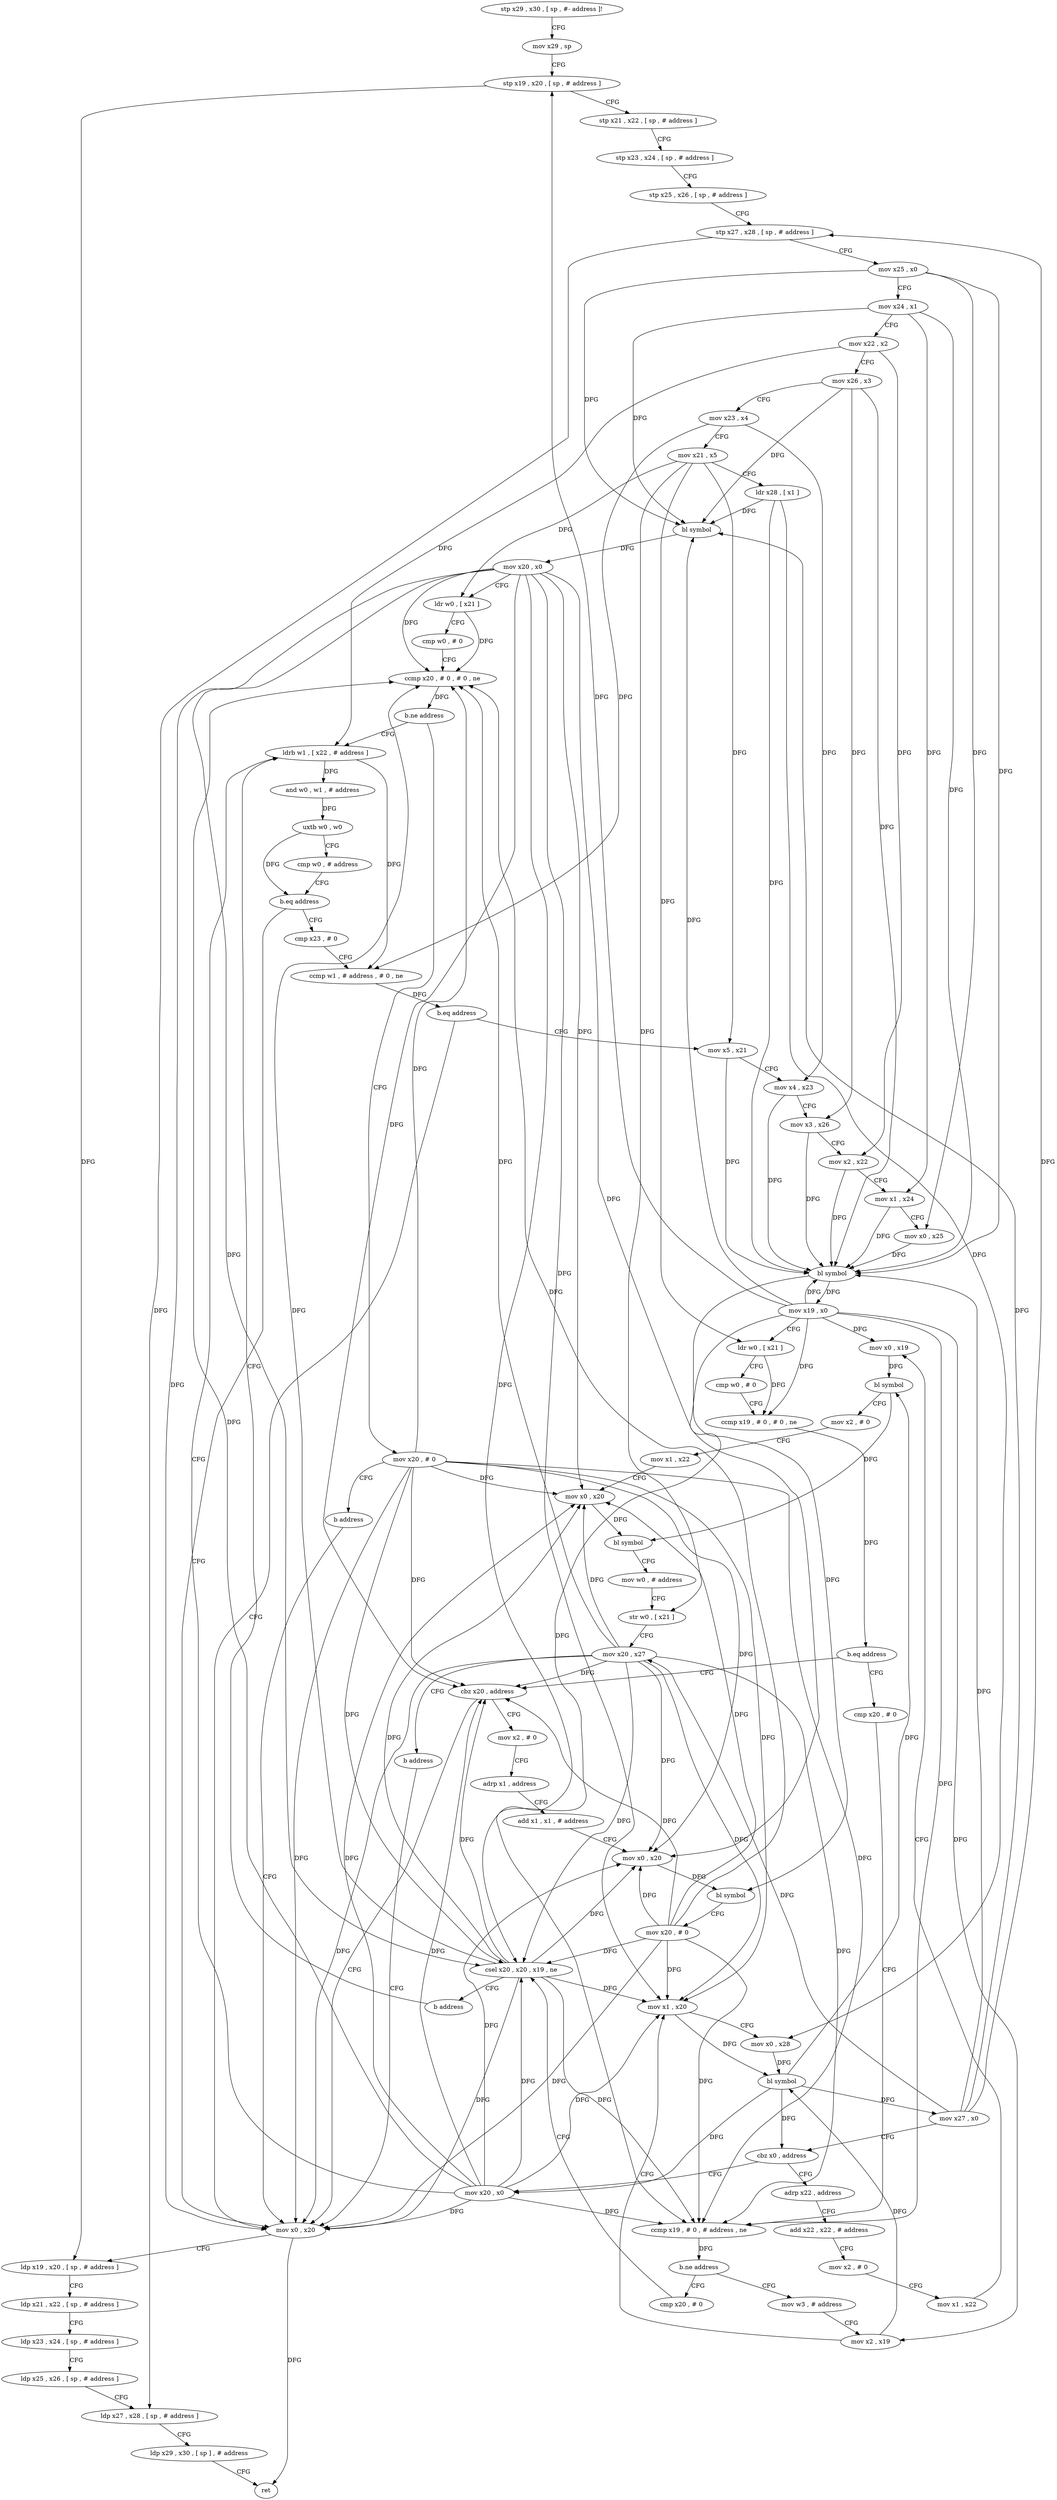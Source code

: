 digraph "func" {
"4363976" [label = "stp x29 , x30 , [ sp , #- address ]!" ]
"4363980" [label = "mov x29 , sp" ]
"4363984" [label = "stp x19 , x20 , [ sp , # address ]" ]
"4363988" [label = "stp x21 , x22 , [ sp , # address ]" ]
"4363992" [label = "stp x23 , x24 , [ sp , # address ]" ]
"4363996" [label = "stp x25 , x26 , [ sp , # address ]" ]
"4364000" [label = "stp x27 , x28 , [ sp , # address ]" ]
"4364004" [label = "mov x25 , x0" ]
"4364008" [label = "mov x24 , x1" ]
"4364012" [label = "mov x22 , x2" ]
"4364016" [label = "mov x26 , x3" ]
"4364020" [label = "mov x23 , x4" ]
"4364024" [label = "mov x21 , x5" ]
"4364028" [label = "ldr x28 , [ x1 ]" ]
"4364032" [label = "bl symbol" ]
"4364036" [label = "mov x20 , x0" ]
"4364040" [label = "ldr w0 , [ x21 ]" ]
"4364044" [label = "cmp w0 , # 0" ]
"4364048" [label = "ccmp x20 , # 0 , # 0 , ne" ]
"4364052" [label = "b.ne address" ]
"4364156" [label = "ldrb w1 , [ x22 , # address ]" ]
"4364056" [label = "mov x20 , # 0" ]
"4364160" [label = "and w0 , w1 , # address" ]
"4364164" [label = "uxtb w0 , w0" ]
"4364168" [label = "cmp w0 , # address" ]
"4364172" [label = "b.eq address" ]
"4364092" [label = "mov x0 , x20" ]
"4364176" [label = "cmp x23 , # 0" ]
"4364060" [label = "b address" ]
"4364096" [label = "ldp x19 , x20 , [ sp , # address ]" ]
"4364100" [label = "ldp x21 , x22 , [ sp , # address ]" ]
"4364104" [label = "ldp x23 , x24 , [ sp , # address ]" ]
"4364108" [label = "ldp x25 , x26 , [ sp , # address ]" ]
"4364112" [label = "ldp x27 , x28 , [ sp , # address ]" ]
"4364116" [label = "ldp x29 , x30 , [ sp ] , # address" ]
"4364120" [label = "ret" ]
"4364180" [label = "ccmp w1 , # address , # 0 , ne" ]
"4364184" [label = "b.eq address" ]
"4364188" [label = "mov x5 , x21" ]
"4364192" [label = "mov x4 , x23" ]
"4364196" [label = "mov x3 , x26" ]
"4364200" [label = "mov x2 , x22" ]
"4364204" [label = "mov x1 , x24" ]
"4364208" [label = "mov x0 , x25" ]
"4364212" [label = "bl symbol" ]
"4364216" [label = "mov x19 , x0" ]
"4364220" [label = "ldr w0 , [ x21 ]" ]
"4364224" [label = "cmp w0 , # 0" ]
"4364228" [label = "ccmp x19 , # 0 , # 0 , ne" ]
"4364232" [label = "b.eq address" ]
"4364064" [label = "cbz x20 , address" ]
"4364236" [label = "cmp x20 , # 0" ]
"4364068" [label = "mov x2 , # 0" ]
"4364240" [label = "ccmp x19 , # 0 , # address , ne" ]
"4364244" [label = "b.ne address" ]
"4364124" [label = "mov w3 , # address" ]
"4364248" [label = "cmp x20 , # 0" ]
"4364072" [label = "adrp x1 , address" ]
"4364076" [label = "add x1 , x1 , # address" ]
"4364080" [label = "mov x0 , x20" ]
"4364084" [label = "bl symbol" ]
"4364088" [label = "mov x20 , # 0" ]
"4364128" [label = "mov x2 , x19" ]
"4364132" [label = "mov x1 , x20" ]
"4364136" [label = "mov x0 , x28" ]
"4364140" [label = "bl symbol" ]
"4364144" [label = "mov x27 , x0" ]
"4364148" [label = "cbz x0 , address" ]
"4364260" [label = "adrp x22 , address" ]
"4364152" [label = "mov x20 , x0" ]
"4364252" [label = "csel x20 , x20 , x19 , ne" ]
"4364256" [label = "b address" ]
"4364264" [label = "add x22 , x22 , # address" ]
"4364268" [label = "mov x2 , # 0" ]
"4364272" [label = "mov x1 , x22" ]
"4364276" [label = "mov x0 , x19" ]
"4364280" [label = "bl symbol" ]
"4364284" [label = "mov x2 , # 0" ]
"4364288" [label = "mov x1 , x22" ]
"4364292" [label = "mov x0 , x20" ]
"4364296" [label = "bl symbol" ]
"4364300" [label = "mov w0 , # address" ]
"4364304" [label = "str w0 , [ x21 ]" ]
"4364308" [label = "mov x20 , x27" ]
"4364312" [label = "b address" ]
"4363976" -> "4363980" [ label = "CFG" ]
"4363980" -> "4363984" [ label = "CFG" ]
"4363984" -> "4363988" [ label = "CFG" ]
"4363984" -> "4364096" [ label = "DFG" ]
"4363988" -> "4363992" [ label = "CFG" ]
"4363992" -> "4363996" [ label = "CFG" ]
"4363996" -> "4364000" [ label = "CFG" ]
"4364000" -> "4364004" [ label = "CFG" ]
"4364000" -> "4364112" [ label = "DFG" ]
"4364004" -> "4364008" [ label = "CFG" ]
"4364004" -> "4364032" [ label = "DFG" ]
"4364004" -> "4364208" [ label = "DFG" ]
"4364004" -> "4364212" [ label = "DFG" ]
"4364008" -> "4364012" [ label = "CFG" ]
"4364008" -> "4364032" [ label = "DFG" ]
"4364008" -> "4364204" [ label = "DFG" ]
"4364008" -> "4364212" [ label = "DFG" ]
"4364012" -> "4364016" [ label = "CFG" ]
"4364012" -> "4364156" [ label = "DFG" ]
"4364012" -> "4364200" [ label = "DFG" ]
"4364016" -> "4364020" [ label = "CFG" ]
"4364016" -> "4364032" [ label = "DFG" ]
"4364016" -> "4364196" [ label = "DFG" ]
"4364016" -> "4364212" [ label = "DFG" ]
"4364020" -> "4364024" [ label = "CFG" ]
"4364020" -> "4364180" [ label = "DFG" ]
"4364020" -> "4364192" [ label = "DFG" ]
"4364024" -> "4364028" [ label = "CFG" ]
"4364024" -> "4364040" [ label = "DFG" ]
"4364024" -> "4364188" [ label = "DFG" ]
"4364024" -> "4364220" [ label = "DFG" ]
"4364024" -> "4364304" [ label = "DFG" ]
"4364028" -> "4364032" [ label = "DFG" ]
"4364028" -> "4364212" [ label = "DFG" ]
"4364028" -> "4364136" [ label = "DFG" ]
"4364032" -> "4364036" [ label = "DFG" ]
"4364036" -> "4364040" [ label = "CFG" ]
"4364036" -> "4364048" [ label = "DFG" ]
"4364036" -> "4364092" [ label = "DFG" ]
"4364036" -> "4364064" [ label = "DFG" ]
"4364036" -> "4364240" [ label = "DFG" ]
"4364036" -> "4364080" [ label = "DFG" ]
"4364036" -> "4364132" [ label = "DFG" ]
"4364036" -> "4364252" [ label = "DFG" ]
"4364036" -> "4364292" [ label = "DFG" ]
"4364040" -> "4364044" [ label = "CFG" ]
"4364040" -> "4364048" [ label = "DFG" ]
"4364044" -> "4364048" [ label = "CFG" ]
"4364048" -> "4364052" [ label = "DFG" ]
"4364052" -> "4364156" [ label = "CFG" ]
"4364052" -> "4364056" [ label = "CFG" ]
"4364156" -> "4364160" [ label = "DFG" ]
"4364156" -> "4364180" [ label = "DFG" ]
"4364056" -> "4364060" [ label = "CFG" ]
"4364056" -> "4364048" [ label = "DFG" ]
"4364056" -> "4364092" [ label = "DFG" ]
"4364056" -> "4364064" [ label = "DFG" ]
"4364056" -> "4364240" [ label = "DFG" ]
"4364056" -> "4364080" [ label = "DFG" ]
"4364056" -> "4364132" [ label = "DFG" ]
"4364056" -> "4364252" [ label = "DFG" ]
"4364056" -> "4364292" [ label = "DFG" ]
"4364160" -> "4364164" [ label = "DFG" ]
"4364164" -> "4364168" [ label = "CFG" ]
"4364164" -> "4364172" [ label = "DFG" ]
"4364168" -> "4364172" [ label = "CFG" ]
"4364172" -> "4364092" [ label = "CFG" ]
"4364172" -> "4364176" [ label = "CFG" ]
"4364092" -> "4364096" [ label = "CFG" ]
"4364092" -> "4364120" [ label = "DFG" ]
"4364176" -> "4364180" [ label = "CFG" ]
"4364060" -> "4364092" [ label = "CFG" ]
"4364096" -> "4364100" [ label = "CFG" ]
"4364100" -> "4364104" [ label = "CFG" ]
"4364104" -> "4364108" [ label = "CFG" ]
"4364108" -> "4364112" [ label = "CFG" ]
"4364112" -> "4364116" [ label = "CFG" ]
"4364116" -> "4364120" [ label = "CFG" ]
"4364180" -> "4364184" [ label = "DFG" ]
"4364184" -> "4364092" [ label = "CFG" ]
"4364184" -> "4364188" [ label = "CFG" ]
"4364188" -> "4364192" [ label = "CFG" ]
"4364188" -> "4364212" [ label = "DFG" ]
"4364192" -> "4364196" [ label = "CFG" ]
"4364192" -> "4364212" [ label = "DFG" ]
"4364196" -> "4364200" [ label = "CFG" ]
"4364196" -> "4364212" [ label = "DFG" ]
"4364200" -> "4364204" [ label = "CFG" ]
"4364200" -> "4364212" [ label = "DFG" ]
"4364204" -> "4364208" [ label = "CFG" ]
"4364204" -> "4364212" [ label = "DFG" ]
"4364208" -> "4364212" [ label = "DFG" ]
"4364212" -> "4364216" [ label = "DFG" ]
"4364212" -> "4364084" [ label = "DFG" ]
"4364216" -> "4364220" [ label = "CFG" ]
"4364216" -> "4363984" [ label = "DFG" ]
"4364216" -> "4364032" [ label = "DFG" ]
"4364216" -> "4364212" [ label = "DFG" ]
"4364216" -> "4364228" [ label = "DFG" ]
"4364216" -> "4364240" [ label = "DFG" ]
"4364216" -> "4364128" [ label = "DFG" ]
"4364216" -> "4364276" [ label = "DFG" ]
"4364216" -> "4364252" [ label = "DFG" ]
"4364220" -> "4364224" [ label = "CFG" ]
"4364220" -> "4364228" [ label = "DFG" ]
"4364224" -> "4364228" [ label = "CFG" ]
"4364228" -> "4364232" [ label = "DFG" ]
"4364232" -> "4364064" [ label = "CFG" ]
"4364232" -> "4364236" [ label = "CFG" ]
"4364064" -> "4364092" [ label = "CFG" ]
"4364064" -> "4364068" [ label = "CFG" ]
"4364236" -> "4364240" [ label = "CFG" ]
"4364068" -> "4364072" [ label = "CFG" ]
"4364240" -> "4364244" [ label = "DFG" ]
"4364244" -> "4364124" [ label = "CFG" ]
"4364244" -> "4364248" [ label = "CFG" ]
"4364124" -> "4364128" [ label = "CFG" ]
"4364248" -> "4364252" [ label = "CFG" ]
"4364072" -> "4364076" [ label = "CFG" ]
"4364076" -> "4364080" [ label = "CFG" ]
"4364080" -> "4364084" [ label = "DFG" ]
"4364084" -> "4364088" [ label = "CFG" ]
"4364088" -> "4364092" [ label = "DFG" ]
"4364088" -> "4364048" [ label = "DFG" ]
"4364088" -> "4364064" [ label = "DFG" ]
"4364088" -> "4364240" [ label = "DFG" ]
"4364088" -> "4364080" [ label = "DFG" ]
"4364088" -> "4364132" [ label = "DFG" ]
"4364088" -> "4364252" [ label = "DFG" ]
"4364088" -> "4364292" [ label = "DFG" ]
"4364128" -> "4364132" [ label = "CFG" ]
"4364128" -> "4364140" [ label = "DFG" ]
"4364132" -> "4364136" [ label = "CFG" ]
"4364132" -> "4364140" [ label = "DFG" ]
"4364136" -> "4364140" [ label = "DFG" ]
"4364140" -> "4364144" [ label = "DFG" ]
"4364140" -> "4364148" [ label = "DFG" ]
"4364140" -> "4364152" [ label = "DFG" ]
"4364140" -> "4364280" [ label = "DFG" ]
"4364144" -> "4364148" [ label = "CFG" ]
"4364144" -> "4364000" [ label = "DFG" ]
"4364144" -> "4364032" [ label = "DFG" ]
"4364144" -> "4364212" [ label = "DFG" ]
"4364144" -> "4364308" [ label = "DFG" ]
"4364148" -> "4364260" [ label = "CFG" ]
"4364148" -> "4364152" [ label = "CFG" ]
"4364260" -> "4364264" [ label = "CFG" ]
"4364152" -> "4364156" [ label = "CFG" ]
"4364152" -> "4364048" [ label = "DFG" ]
"4364152" -> "4364092" [ label = "DFG" ]
"4364152" -> "4364064" [ label = "DFG" ]
"4364152" -> "4364240" [ label = "DFG" ]
"4364152" -> "4364080" [ label = "DFG" ]
"4364152" -> "4364132" [ label = "DFG" ]
"4364152" -> "4364252" [ label = "DFG" ]
"4364152" -> "4364292" [ label = "DFG" ]
"4364252" -> "4364256" [ label = "CFG" ]
"4364252" -> "4364048" [ label = "DFG" ]
"4364252" -> "4364092" [ label = "DFG" ]
"4364252" -> "4364064" [ label = "DFG" ]
"4364252" -> "4364240" [ label = "DFG" ]
"4364252" -> "4364080" [ label = "DFG" ]
"4364252" -> "4364132" [ label = "DFG" ]
"4364252" -> "4364292" [ label = "DFG" ]
"4364256" -> "4364156" [ label = "CFG" ]
"4364264" -> "4364268" [ label = "CFG" ]
"4364268" -> "4364272" [ label = "CFG" ]
"4364272" -> "4364276" [ label = "CFG" ]
"4364276" -> "4364280" [ label = "DFG" ]
"4364280" -> "4364284" [ label = "CFG" ]
"4364280" -> "4364296" [ label = "DFG" ]
"4364284" -> "4364288" [ label = "CFG" ]
"4364288" -> "4364292" [ label = "CFG" ]
"4364292" -> "4364296" [ label = "DFG" ]
"4364296" -> "4364300" [ label = "CFG" ]
"4364300" -> "4364304" [ label = "CFG" ]
"4364304" -> "4364308" [ label = "CFG" ]
"4364308" -> "4364312" [ label = "CFG" ]
"4364308" -> "4364048" [ label = "DFG" ]
"4364308" -> "4364092" [ label = "DFG" ]
"4364308" -> "4364064" [ label = "DFG" ]
"4364308" -> "4364240" [ label = "DFG" ]
"4364308" -> "4364080" [ label = "DFG" ]
"4364308" -> "4364132" [ label = "DFG" ]
"4364308" -> "4364252" [ label = "DFG" ]
"4364308" -> "4364292" [ label = "DFG" ]
"4364312" -> "4364092" [ label = "CFG" ]
}
